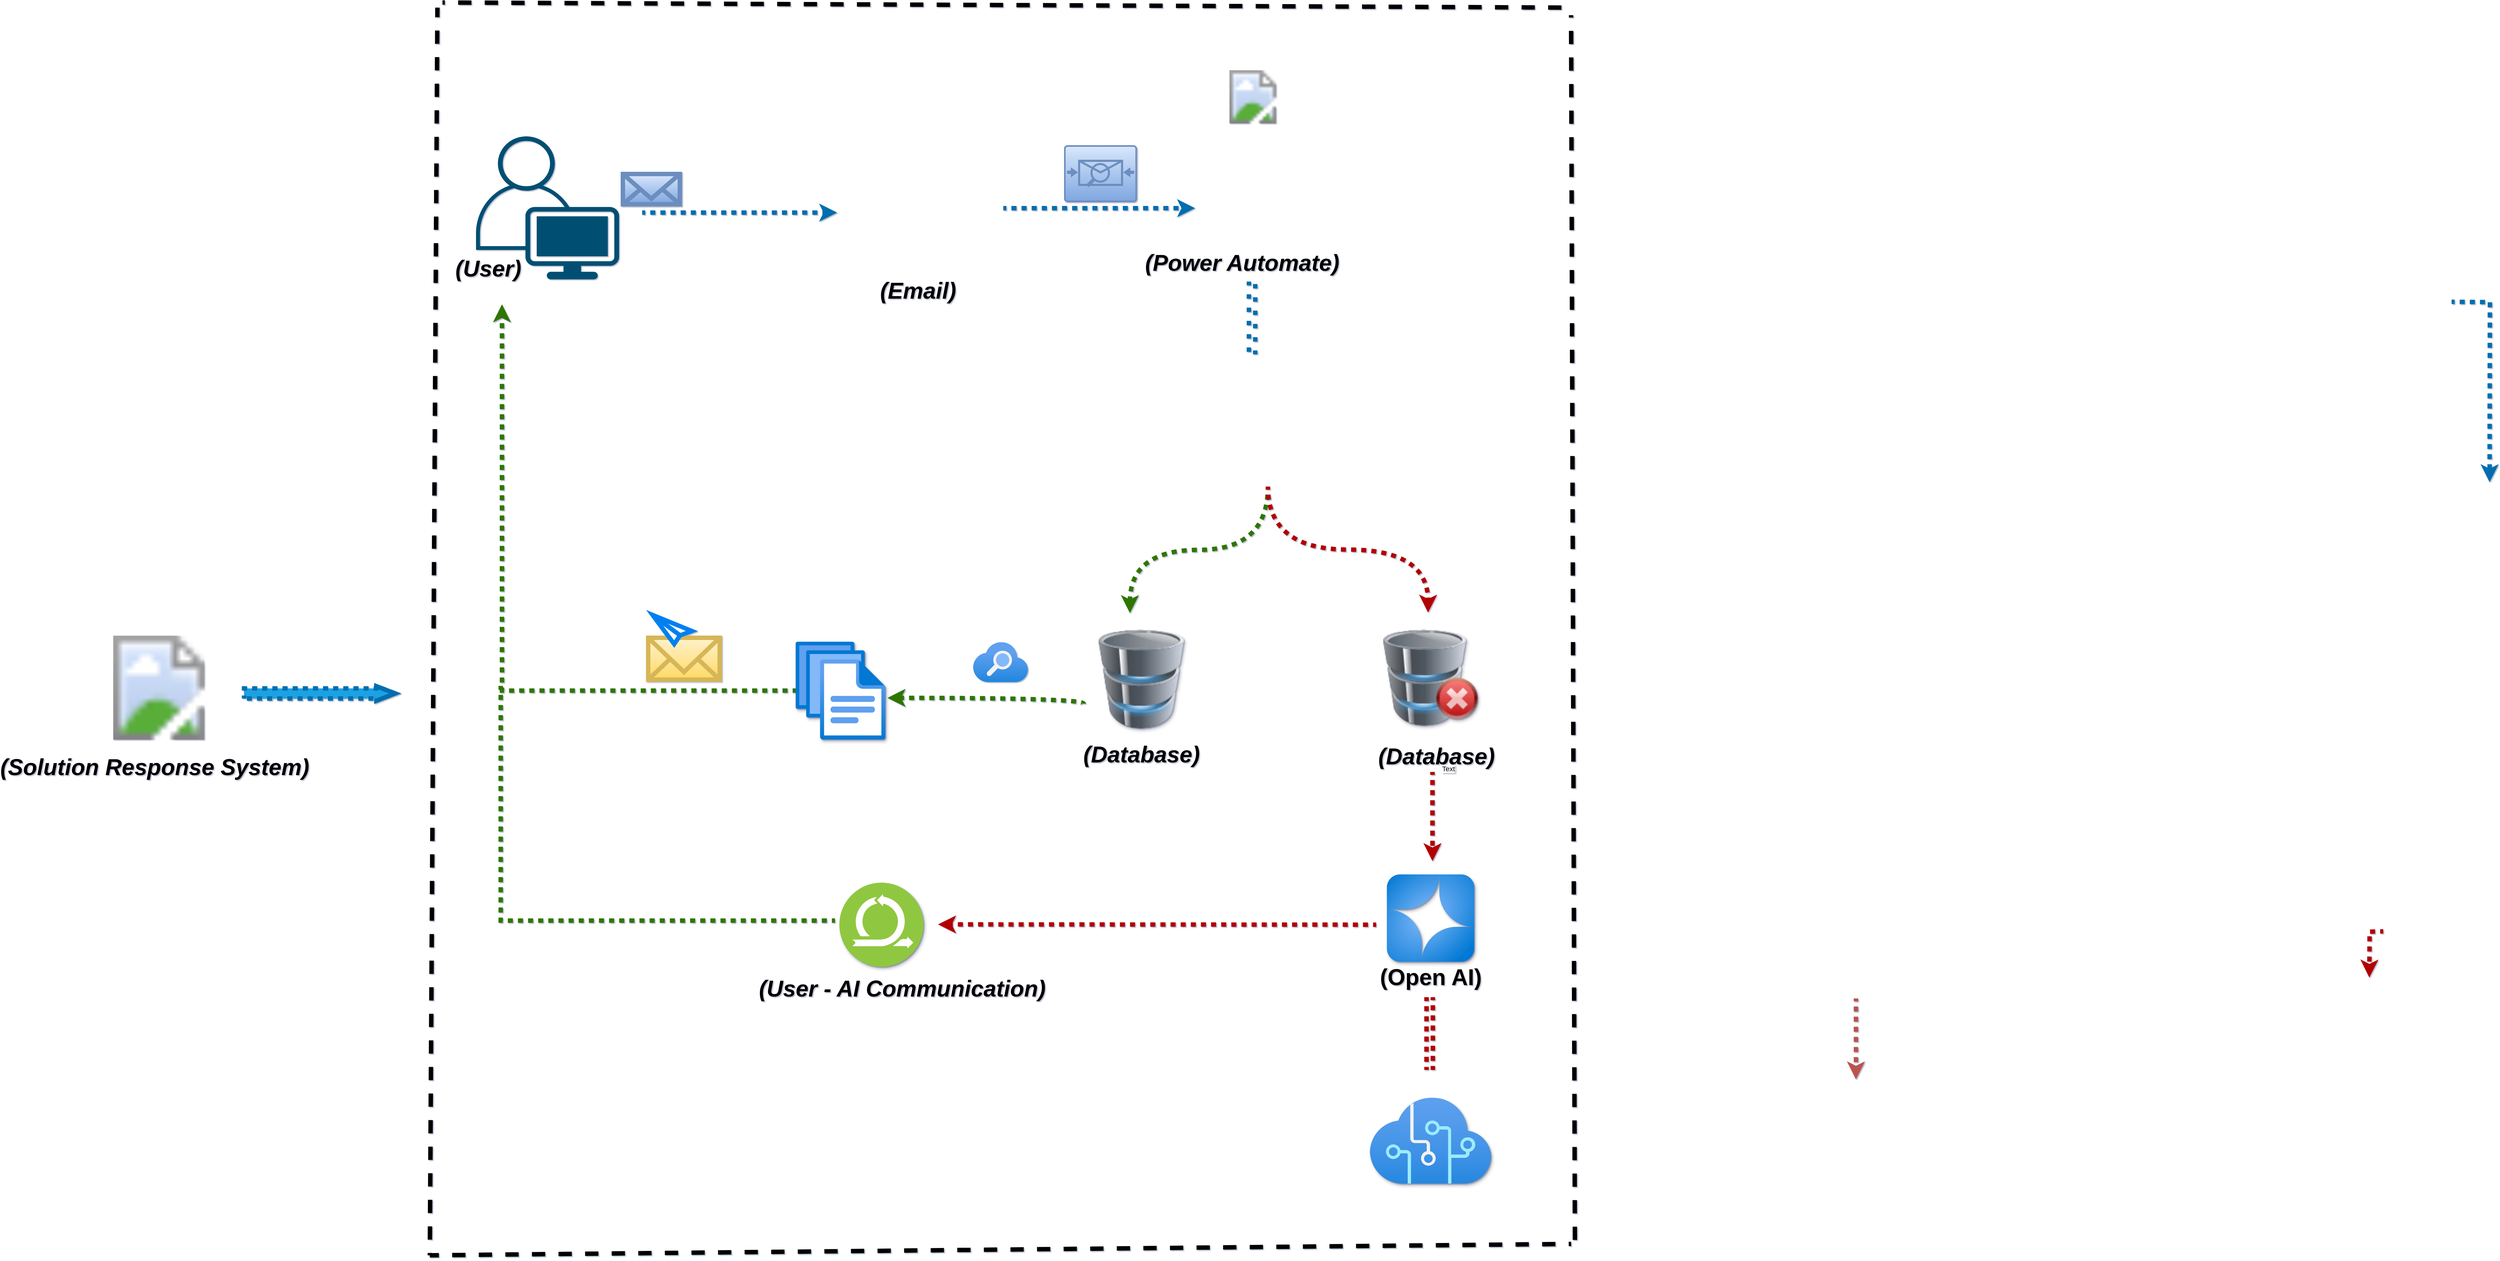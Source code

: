 <mxfile version="27.1.6">
  <diagram name="Page-1" id="L2PVltFi-RPV7Z0sjvkx">
    <mxGraphModel dx="9651" dy="3846" grid="0" gridSize="10" guides="1" tooltips="1" connect="1" arrows="0" fold="1" page="0" pageScale="1" pageWidth="827" pageHeight="1169" background="none" math="0" shadow="1">
      <root>
        <mxCell id="0" />
        <mxCell id="1" parent="0" />
        <mxCell id="AZV9hn9qBUokX4URhQvR-91" style="edgeStyle=orthogonalEdgeStyle;rounded=0;orthogonalLoop=1;jettySize=auto;html=1;fillColor=#1ba1e2;flowAnimation=1;strokeWidth=7;shape=flexArrow;strokeColor=#006EAF;fillStyle=solid;gradientDirection=radial;endWidth=0;endSize=7.657;" parent="1" edge="1">
          <mxGeometry relative="1" as="geometry">
            <mxPoint x="-4925" y="-185" as="targetPoint" />
            <mxPoint x="-5171" y="-185" as="sourcePoint" />
            <Array as="points">
              <mxPoint x="-5128" y="-185" />
              <mxPoint x="-5128" y="-185" />
            </Array>
          </mxGeometry>
        </mxCell>
        <mxCell id="AZV9hn9qBUokX4URhQvR-2" value="" style="image;aspect=fixed;html=1;points=[];align=center;fontSize=12;image=img/lib/azure2/power_platform/PowerAutomate.svg;strokeWidth=7;" parent="1" vertex="1">
          <mxGeometry x="-5406" y="-276.32" width="207.54" height="164.32" as="geometry" />
        </mxCell>
        <mxCell id="AZV9hn9qBUokX4URhQvR-40" style="edgeStyle=orthogonalEdgeStyle;rounded=0;orthogonalLoop=1;jettySize=auto;html=1;fillColor=#1ba1e2;strokeColor=#006EAF;flowAnimation=1;strokeWidth=7;" parent="1" edge="1">
          <mxGeometry relative="1" as="geometry">
            <mxPoint x="-1620" y="-518.82" as="targetPoint" />
            <mxPoint x="-1680" y="-804" as="sourcePoint" />
          </mxGeometry>
        </mxCell>
        <mxCell id="AZV9hn9qBUokX4URhQvR-15" value="" style="points=[[0.35,0,0],[0.98,0.51,0],[1,0.71,0],[0.67,1,0],[0,0.795,0],[0,0.65,0]];verticalLabelPosition=bottom;sketch=0;html=1;verticalAlign=top;aspect=fixed;align=center;pointerEvents=1;shape=mxgraph.cisco19.user;fillColor=#005073;strokeColor=none;strokeWidth=7;" parent="1" vertex="1">
          <mxGeometry x="-4801" y="-1065.5" width="226" height="226" as="geometry" />
        </mxCell>
        <mxCell id="AZV9hn9qBUokX4URhQvR-35" style="edgeStyle=orthogonalEdgeStyle;rounded=0;orthogonalLoop=1;jettySize=auto;html=1;fillColor=#1ba1e2;strokeColor=#006EAF;flowAnimation=1;strokeWidth=7;" parent="1" edge="1">
          <mxGeometry relative="1" as="geometry">
            <mxPoint x="-3665" y="-952" as="targetPoint" />
            <mxPoint x="-3968" y="-952" as="sourcePoint" />
          </mxGeometry>
        </mxCell>
        <mxCell id="AZV9hn9qBUokX4URhQvR-34" value="" style="shape=image;verticalLabelPosition=bottom;labelBackgroundColor=default;verticalAlign=top;aspect=fixed;imageAspect=0;image=https://cdn4.iconfinder.com/data/icons/emergency-service-6/496/Emergency-call-smartphone-operator-responder-512.png;strokeWidth=7;" parent="1" vertex="1">
          <mxGeometry x="-3647.05" y="-1072" width="174" height="174" as="geometry" />
        </mxCell>
        <mxCell id="AZV9hn9qBUokX4URhQvR-36" value="" style="image;aspect=fixed;html=1;points=[];align=center;fontSize=12;image=img/lib/azure2/power_platform/PowerAutomate.svg;strokeWidth=7;" parent="1" vertex="1">
          <mxGeometry x="-3627" y="-1170" width="106.09" height="84" as="geometry" />
        </mxCell>
        <mxCell id="AZV9hn9qBUokX4URhQvR-45" style="edgeStyle=orthogonalEdgeStyle;rounded=0;orthogonalLoop=1;jettySize=auto;html=1;fillColor=#60a917;strokeColor=#2D7600;flowAnimation=1;strokeWidth=7;curved=1;exitX=0.5;exitY=1;exitDx=0;exitDy=0;" parent="1" source="AZV9hn9qBUokX4URhQvR-37" edge="1">
          <mxGeometry relative="1" as="geometry">
            <mxPoint x="-3768" y="-312" as="targetPoint" />
            <mxPoint x="-3562" y="-412" as="sourcePoint" />
            <Array as="points">
              <mxPoint x="-3550" y="-412" />
              <mxPoint x="-3768" y="-412" />
            </Array>
          </mxGeometry>
        </mxCell>
        <mxCell id="AZV9hn9qBUokX4URhQvR-37" value="" style="shape=image;html=1;verticalAlign=top;verticalLabelPosition=bottom;labelBackgroundColor=#ffffff;imageAspect=0;aspect=fixed;image=https://cdn1.iconfinder.com/data/icons/unicons-line-vol-3/24/file-search-alt-128.png;shadow=1;strokeWidth=7;" parent="1" vertex="1">
          <mxGeometry x="-3648" y="-708" width="196" height="196" as="geometry" />
        </mxCell>
        <mxCell id="AZV9hn9qBUokX4URhQvR-56" style="edgeStyle=orthogonalEdgeStyle;rounded=0;orthogonalLoop=1;jettySize=auto;html=1;fillColor=#e51400;strokeColor=#B20000;flowAnimation=1;strokeWidth=7;" parent="1" edge="1">
          <mxGeometry relative="1" as="geometry">
            <mxPoint x="-1810" y="264.0" as="targetPoint" />
            <mxPoint x="-1788" y="191.0" as="sourcePoint" />
          </mxGeometry>
        </mxCell>
        <mxCell id="AZV9hn9qBUokX4URhQvR-39" value="" style="image;html=1;image=img/lib/clip_art/computers/Database_Remove_128x128.png;shadow=1;strokeWidth=7;" parent="1" vertex="1">
          <mxGeometry x="-3372" y="-286.32" width="158" height="152" as="geometry" />
        </mxCell>
        <mxCell id="AZV9hn9qBUokX4URhQvR-41" value="" style="image;html=1;image=img/lib/clip_art/computers/Database_128x128.png;shadow=1;strokeWidth=7;" parent="1" vertex="1">
          <mxGeometry x="-3841" y="-286.32" width="182" height="156.64" as="geometry" />
        </mxCell>
        <mxCell id="AZV9hn9qBUokX4URhQvR-42" value="" style="shape=image;html=1;verticalAlign=top;verticalLabelPosition=bottom;labelBackgroundColor=#ffffff;imageAspect=0;aspect=fixed;image=https://cdn3.iconfinder.com/data/icons/miscellaneous-80/60/check-128.png;shadow=1;strokeWidth=7;" parent="1" vertex="1">
          <mxGeometry x="-3716" y="-203" width="52.49" height="52.49" as="geometry" />
        </mxCell>
        <mxCell id="AZV9hn9qBUokX4URhQvR-48" value="" style="sketch=0;points=[[0.015,0.015,0],[0.985,0.015,0],[0.985,0.985,0],[0.015,0.985,0],[0.25,0,0],[0.5,0,0],[0.75,0,0],[1,0.25,0],[1,0.5,0],[1,0.75,0],[0.75,1,0],[0.5,1,0],[0.25,1,0],[0,0.75,0],[0,0.5,0],[0,0.25,0]];verticalLabelPosition=bottom;html=1;verticalAlign=top;aspect=fixed;align=center;pointerEvents=1;shape=mxgraph.cisco19.rect;prIcon=email_security;fillColor=#dae8fc;strokeColor=#6c8ebf;gradientColor=#7ea6e0;strokeWidth=7;" parent="1" vertex="1">
          <mxGeometry x="-3872" y="-1051.5" width="115.2" height="90" as="geometry" />
        </mxCell>
        <mxCell id="AZV9hn9qBUokX4URhQvR-49" value="" style="html=1;verticalLabelPosition=bottom;align=center;labelBackgroundColor=#ffffff;verticalAlign=top;strokeWidth=7;strokeColor=#6c8ebf;shadow=0;dashed=0;shape=mxgraph.ios7.icons.mail;gradientColor=#7ea6e0;fillStyle=solid;fillColor=#dae8fc;" parent="1" vertex="1">
          <mxGeometry x="-4569" y="-1006" width="90" height="47.82" as="geometry" />
        </mxCell>
        <mxCell id="AZV9hn9qBUokX4URhQvR-50" value="" style="image;aspect=fixed;html=1;points=[];align=center;fontSize=12;image=img/lib/azure2/general/Files.svg;shadow=1;strokeWidth=7;" parent="1" vertex="1">
          <mxGeometry x="-4296" y="-267" width="141.71" height="155" as="geometry" />
        </mxCell>
        <mxCell id="AZV9hn9qBUokX4URhQvR-55" value="" style="image;aspect=fixed;html=1;points=[];align=center;fontSize=12;image=img/lib/azure2/ai_machine_learning/Azure_OpenAI.svg;shadow=1;strokeWidth=7;" parent="1" vertex="1">
          <mxGeometry x="-3362" y="101" width="138" height="138" as="geometry" />
        </mxCell>
        <mxCell id="AZV9hn9qBUokX4URhQvR-59" value="" style="html=1;verticalLabelPosition=bottom;align=center;labelBackgroundColor=#ffffff;verticalAlign=top;strokeWidth=7;strokeColor=#d6b656;shadow=0;dashed=0;shape=mxgraph.ios7.icons.mail;fillColor=#fff2cc;gradientColor=#ffd966;" parent="1" vertex="1">
          <mxGeometry x="-4529" y="-273" width="113" height="66.17" as="geometry" />
        </mxCell>
        <mxCell id="AZV9hn9qBUokX4URhQvR-53" value="" style="html=1;verticalLabelPosition=bottom;align=center;labelBackgroundColor=#ffffff;verticalAlign=top;strokeWidth=7;strokeColor=#0080F0;shadow=0;dashed=0;shape=mxgraph.ios7.icons.pointer;rotation=-90;" parent="1" vertex="1">
          <mxGeometry x="-4514" y="-317" width="46" height="62" as="geometry" />
        </mxCell>
        <mxCell id="AZV9hn9qBUokX4URhQvR-60" style="edgeStyle=orthogonalEdgeStyle;rounded=0;orthogonalLoop=1;jettySize=auto;html=1;fillColor=#60a917;strokeColor=#2D7600;flowAnimation=1;strokeWidth=7;exitX=0;exitY=0.75;exitDx=0;exitDy=0;curved=1;" parent="1" edge="1" source="AZV9hn9qBUokX4URhQvR-41">
          <mxGeometry relative="1" as="geometry">
            <mxPoint x="-4151" y="-178" as="targetPoint" />
            <mxPoint x="-3935" y="-178.18" as="sourcePoint" />
            <Array as="points">
              <mxPoint x="-3841" y="-178" />
            </Array>
          </mxGeometry>
        </mxCell>
        <mxCell id="AZV9hn9qBUokX4URhQvR-62" value="" style="image;aspect=fixed;html=1;points=[];align=center;fontSize=12;image=img/lib/azure2/ai_machine_learning/Cognitive_Services.svg;imageBackground=none;shadow=1;strokeWidth=7;" parent="1" vertex="1">
          <mxGeometry x="-3389.33" y="454" width="192.33" height="135.76" as="geometry" />
        </mxCell>
        <mxCell id="AZV9hn9qBUokX4URhQvR-66" style="edgeStyle=orthogonalEdgeStyle;rounded=0;orthogonalLoop=1;jettySize=auto;html=1;fillColor=#60a917;strokeColor=#2D7600;flowAnimation=1;strokeWidth=7;" parent="1" source="AZV9hn9qBUokX4URhQvR-50" edge="1">
          <mxGeometry relative="1" as="geometry">
            <mxPoint x="-4760" y="-800" as="targetPoint" />
            <Array as="points">
              <mxPoint x="-4760" y="-189" />
              <mxPoint x="-4760" y="-609" />
            </Array>
          </mxGeometry>
        </mxCell>
        <mxCell id="AZV9hn9qBUokX4URhQvR-67" value="" style="image;aspect=fixed;html=1;points=[];align=center;fontSize=12;image=img/lib/azure2/app_services/Search_Services.svg;strokeWidth=7;" parent="1" vertex="1">
          <mxGeometry x="-4016" y="-266" width="87.21" height="63" as="geometry" />
        </mxCell>
        <mxCell id="AZV9hn9qBUokX4URhQvR-76" value="&lt;i style=&quot;&quot;&gt;&lt;font style=&quot;font-size: 36px;&quot;&gt;(User)&lt;/font&gt;&lt;/i&gt;" style="text;strokeColor=none;fillColor=none;html=1;fontSize=24;fontStyle=1;verticalAlign=middle;align=center;strokeWidth=7;" parent="1" vertex="1">
          <mxGeometry x="-4868" y="-900" width="172" height="85" as="geometry" />
        </mxCell>
        <mxCell id="AZV9hn9qBUokX4URhQvR-78" value="&lt;i style=&quot;&quot;&gt;&lt;font style=&quot;font-size: 36px;&quot;&gt;(Email)&lt;/font&gt;&lt;/i&gt;" style="text;strokeColor=none;fillColor=none;html=1;fontSize=24;fontStyle=1;verticalAlign=middle;align=center;strokeWidth=7;" parent="1" vertex="1">
          <mxGeometry x="-4175" y="-863" width="143" height="81.82" as="geometry" />
        </mxCell>
        <mxCell id="AZV9hn9qBUokX4URhQvR-79" value="&lt;i&gt;&lt;font style=&quot;font-size: 36px;&quot; face=&quot;Helvetica&quot;&gt;(Solution Response System)&lt;/font&gt;&lt;/i&gt;" style="text;strokeColor=none;fillColor=none;html=1;fontSize=24;fontStyle=1;verticalAlign=middle;align=center;strokeWidth=7;" parent="1" vertex="1">
          <mxGeometry x="-5410" y="-105" width="202" height="72" as="geometry" />
        </mxCell>
        <mxCell id="AZV9hn9qBUokX4URhQvR-80" value="&lt;i style=&quot;&quot;&gt;&lt;font style=&quot;font-size: 36px;&quot;&gt;(Power Automate)&lt;/font&gt;&lt;/i&gt;" style="text;strokeColor=none;fillColor=none;html=1;fontSize=24;fontStyle=1;verticalAlign=middle;align=center;rotation=0;strokeWidth=7;" parent="1" vertex="1">
          <mxGeometry x="-3671" y="-922" width="160" height="112" as="geometry" />
        </mxCell>
        <mxCell id="AZV9hn9qBUokX4URhQvR-85" value="&lt;i style=&quot;&quot;&gt;&lt;font style=&quot;font-size: 36px;&quot;&gt;(Database)&lt;/font&gt;&lt;/i&gt;" style="text;strokeColor=none;fillColor=none;html=1;fontSize=24;fontStyle=1;verticalAlign=middle;align=center;strokeWidth=7;" parent="1" vertex="1">
          <mxGeometry x="-3338.66" y="-122" width="109.66" height="72" as="geometry" />
        </mxCell>
        <mxCell id="AZV9hn9qBUokX4URhQvR-89" value="&lt;font style=&quot;font-size: 36px;&quot;&gt;(Open AI)&lt;/font&gt;" style="text;strokeColor=none;fillColor=none;html=1;fontSize=24;fontStyle=1;verticalAlign=middle;align=center;strokeWidth=7;" parent="1" vertex="1">
          <mxGeometry x="-3343.99" y="239" width="102" height="48" as="geometry" />
        </mxCell>
        <mxCell id="AZV9hn9qBUokX4URhQvR-95" value="&lt;i style=&quot;&quot;&gt;&lt;font style=&quot;font-size: 36px;&quot;&gt;(User - AI Communication)&lt;/font&gt;&lt;/i&gt;" style="text;strokeColor=none;fillColor=none;html=1;fontSize=24;fontStyle=1;verticalAlign=middle;align=center;strokeWidth=7;" parent="1" vertex="1">
          <mxGeometry x="-4333" y="198" width="409" height="166" as="geometry" />
        </mxCell>
        <mxCell id="AZV9hn9qBUokX4URhQvR-92" value="" style="image;aspect=fixed;perimeter=ellipsePerimeter;html=1;align=center;shadow=1;dashed=0;fontColor=#4277BB;labelBackgroundColor=default;fontSize=12;spacingTop=3;image=img/lib/ibm/blockchain/communication.svg;strokeWidth=7;" parent="1" vertex="1">
          <mxGeometry x="-4227" y="114" width="133" height="133" as="geometry" />
        </mxCell>
        <mxCell id="AZV9hn9qBUokX4URhQvR-121" value="" style="endArrow=none;html=1;rounded=0;flowAnimation=1;strokeWidth=7;fillColor=#60a917;strokeColor=#2D7600;" parent="1" edge="1">
          <mxGeometry width="50" height="50" relative="1" as="geometry">
            <mxPoint x="-4234" y="174" as="sourcePoint" />
            <mxPoint x="-4762" y="-197" as="targetPoint" />
            <Array as="points">
              <mxPoint x="-4762" y="174" />
            </Array>
          </mxGeometry>
        </mxCell>
        <mxCell id="AZV9hn9qBUokX4URhQvR-122" value="" style="endArrow=none;dashed=1;html=1;rounded=0;flowAnimation=1;strokeWidth=7;" parent="1" edge="1">
          <mxGeometry width="50" height="50" relative="1" as="geometry">
            <mxPoint x="-4874" y="703" as="sourcePoint" />
            <mxPoint x="-4862" y="-1269" as="targetPoint" />
          </mxGeometry>
        </mxCell>
        <mxCell id="AZV9hn9qBUokX4URhQvR-123" value="" style="endArrow=none;dashed=1;html=1;rounded=0;flowAnimation=1;strokeWidth=7;" parent="1" edge="1">
          <mxGeometry width="50" height="50" relative="1" as="geometry">
            <mxPoint x="-3071" y="685" as="sourcePoint" />
            <mxPoint x="-4874" y="703" as="targetPoint" />
          </mxGeometry>
        </mxCell>
        <mxCell id="AZV9hn9qBUokX4URhQvR-124" value="" style="endArrow=none;dashed=1;html=1;strokeWidth=7;rounded=0;flowAnimation=1;" parent="1" edge="1">
          <mxGeometry width="50" height="50" relative="1" as="geometry">
            <mxPoint x="-4854" y="-1277" as="sourcePoint" />
            <mxPoint x="-3074" y="-1269" as="targetPoint" />
            <Array as="points" />
          </mxGeometry>
        </mxCell>
        <mxCell id="meKSmfKXUPBWA_PllYSA-5" style="edgeStyle=orthogonalEdgeStyle;rounded=0;orthogonalLoop=1;jettySize=auto;html=1;fillColor=#e51400;strokeColor=#B20000;flowAnimation=1;strokeWidth=7;curved=1;exitX=0.5;exitY=1;exitDx=0;exitDy=0;" edge="1" parent="1" source="AZV9hn9qBUokX4URhQvR-37">
          <mxGeometry relative="1" as="geometry">
            <mxPoint x="-3297" y="-312.82" as="targetPoint" />
            <mxPoint x="-3551" y="-405" as="sourcePoint" />
          </mxGeometry>
        </mxCell>
        <mxCell id="meKSmfKXUPBWA_PllYSA-10" style="edgeStyle=orthogonalEdgeStyle;rounded=0;orthogonalLoop=1;jettySize=auto;html=1;fillColor=#1ba1e2;strokeColor=#006EAF;flowAnimation=1;strokeWidth=7;shape=link;dashed=1;dashPattern=1 2;" edge="1" parent="1">
          <mxGeometry relative="1" as="geometry">
            <mxPoint x="-3575" y="-721" as="targetPoint" />
            <mxPoint x="-3575" y="-836" as="sourcePoint" />
          </mxGeometry>
        </mxCell>
        <mxCell id="AZV9hn9qBUokX4URhQvR-18" value="" style="shape=image;html=1;verticalAlign=top;verticalLabelPosition=bottom;labelBackgroundColor=#ffffff;imageAspect=0;aspect=fixed;image=https://cdn2.iconfinder.com/data/icons/capsocial-square-flat-3/500/Outlook-128.png;strokeWidth=7;" parent="1" vertex="1">
          <mxGeometry x="-4195" y="-1051.5" width="198" height="198" as="geometry" />
        </mxCell>
        <mxCell id="meKSmfKXUPBWA_PllYSA-12" style="edgeStyle=orthogonalEdgeStyle;rounded=0;orthogonalLoop=1;jettySize=auto;html=1;fillColor=#1ba1e2;strokeColor=#006EAF;flowAnimation=1;strokeWidth=7;" edge="1" parent="1">
          <mxGeometry relative="1" as="geometry">
            <mxPoint x="-4230.5" y="-945" as="targetPoint" />
            <mxPoint x="-4538.5" y="-945" as="sourcePoint" />
          </mxGeometry>
        </mxCell>
        <mxCell id="meKSmfKXUPBWA_PllYSA-13" style="edgeStyle=orthogonalEdgeStyle;rounded=0;orthogonalLoop=1;jettySize=auto;html=1;fillColor=#e51400;strokeColor=#B20000;flowAnimation=1;strokeWidth=7;curved=0;" edge="1" parent="1">
          <mxGeometry relative="1" as="geometry">
            <mxPoint x="-3290" y="80" as="targetPoint" />
            <mxPoint x="-3290" y="-61" as="sourcePoint" />
          </mxGeometry>
        </mxCell>
        <mxCell id="meKSmfKXUPBWA_PllYSA-15" value="Text" style="edgeLabel;html=1;align=center;verticalAlign=middle;resizable=0;points=[];" vertex="1" connectable="0" parent="meKSmfKXUPBWA_PllYSA-13">
          <mxGeometry x="-1" y="25" relative="1" as="geometry">
            <mxPoint y="-5" as="offset" />
          </mxGeometry>
        </mxCell>
        <mxCell id="meKSmfKXUPBWA_PllYSA-14" style="edgeStyle=orthogonalEdgeStyle;rounded=0;orthogonalLoop=1;jettySize=auto;html=1;fillColor=#f8cecc;gradientColor=#ea6b66;strokeColor=#b85450;flowAnimation=1;strokeWidth=7;curved=0;" edge="1" parent="1">
          <mxGeometry relative="1" as="geometry">
            <mxPoint x="-2621" y="425" as="targetPoint" />
            <mxPoint x="-2621" y="297" as="sourcePoint" />
          </mxGeometry>
        </mxCell>
        <mxCell id="meKSmfKXUPBWA_PllYSA-16" value="&lt;i style=&quot;&quot;&gt;&lt;font style=&quot;font-size: 36px;&quot;&gt;(Database)&lt;/font&gt;&lt;/i&gt;" style="text;strokeColor=none;fillColor=none;html=1;fontSize=24;fontStyle=1;verticalAlign=middle;align=center;strokeWidth=7;" vertex="1" parent="1">
          <mxGeometry x="-3804.83" y="-125" width="109.66" height="72" as="geometry" />
        </mxCell>
        <mxCell id="meKSmfKXUPBWA_PllYSA-18" style="rounded=0;orthogonalLoop=1;jettySize=auto;html=1;fillColor=#e51400;strokeColor=#B20000;flowAnimation=1;strokeWidth=7;" edge="1" parent="1">
          <mxGeometry relative="1" as="geometry">
            <mxPoint x="-4071" y="180" as="targetPoint" />
            <mxPoint x="-3379.0" y="180.471" as="sourcePoint" />
          </mxGeometry>
        </mxCell>
        <mxCell id="meKSmfKXUPBWA_PllYSA-20" value="" style="endArrow=none;dashed=1;html=1;rounded=0;flowAnimation=1;strokeWidth=7;" edge="1" parent="1">
          <mxGeometry width="50" height="50" relative="1" as="geometry">
            <mxPoint x="-3071" y="-1257" as="sourcePoint" />
            <mxPoint x="-3065" y="680" as="targetPoint" />
          </mxGeometry>
        </mxCell>
        <mxCell id="meKSmfKXUPBWA_PllYSA-21" style="edgeStyle=orthogonalEdgeStyle;rounded=0;orthogonalLoop=1;jettySize=auto;html=1;fillColor=#e51400;strokeColor=#B20000;flowAnimation=1;strokeWidth=7;shape=link;" edge="1" parent="1">
          <mxGeometry relative="1" as="geometry">
            <mxPoint x="-3294.42" y="410" as="targetPoint" />
            <mxPoint x="-3294.42" y="295" as="sourcePoint" />
          </mxGeometry>
        </mxCell>
      </root>
    </mxGraphModel>
  </diagram>
</mxfile>
